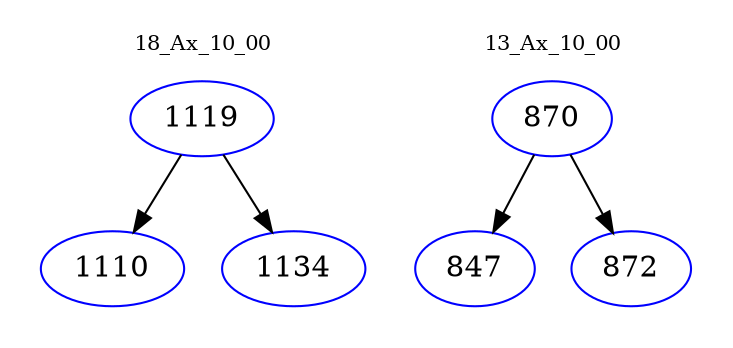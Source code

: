 digraph{
subgraph cluster_0 {
color = white
label = "18_Ax_10_00";
fontsize=10;
T0_1119 [label="1119", color="blue"]
T0_1119 -> T0_1110 [color="black"]
T0_1110 [label="1110", color="blue"]
T0_1119 -> T0_1134 [color="black"]
T0_1134 [label="1134", color="blue"]
}
subgraph cluster_1 {
color = white
label = "13_Ax_10_00";
fontsize=10;
T1_870 [label="870", color="blue"]
T1_870 -> T1_847 [color="black"]
T1_847 [label="847", color="blue"]
T1_870 -> T1_872 [color="black"]
T1_872 [label="872", color="blue"]
}
}
